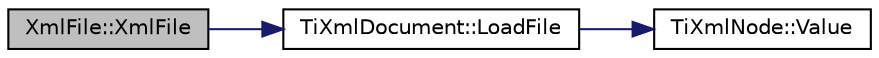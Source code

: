 digraph "XmlFile::XmlFile"
{
  edge [fontname="Helvetica",fontsize="10",labelfontname="Helvetica",labelfontsize="10"];
  node [fontname="Helvetica",fontsize="10",shape=record];
  rankdir="LR";
  Node1 [label="XmlFile::XmlFile",height=0.2,width=0.4,color="black", fillcolor="grey75", style="filled" fontcolor="black"];
  Node1 -> Node2 [color="midnightblue",fontsize="10",style="solid",fontname="Helvetica"];
  Node2 [label="TiXmlDocument::LoadFile",height=0.2,width=0.4,color="black", fillcolor="white", style="filled",URL="$d6/d2e/class_ti_xml_document.html#a4c852a889c02cf251117fd1d9fe1845f"];
  Node2 -> Node3 [color="midnightblue",fontsize="10",style="solid",fontname="Helvetica"];
  Node3 [label="TiXmlNode::Value",height=0.2,width=0.4,color="black", fillcolor="white", style="filled",URL="$d9/dca/class_ti_xml_node.html#a77943eb90d12c2892b1337a9f5918b41"];
}
